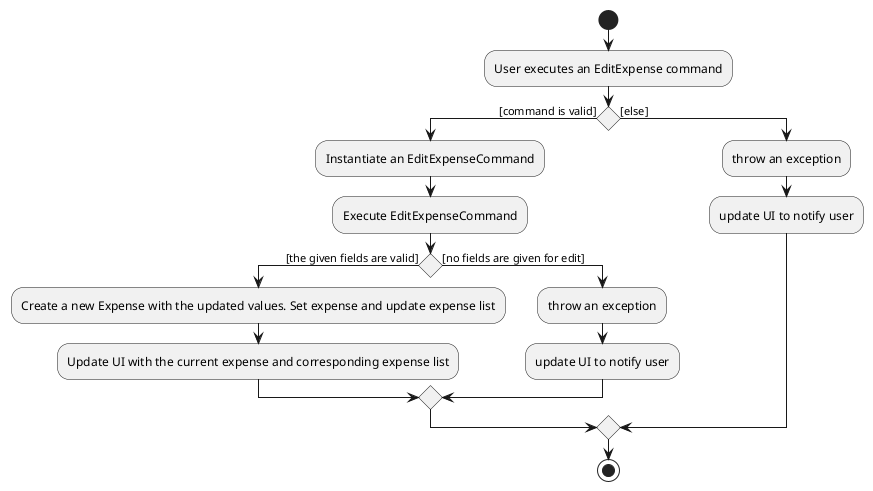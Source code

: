 @startuml
start
:User executes an EditExpense command;

'Since the beta syntax does not support placing the condition outside the
'diamond we place it as the true branch instead.

if () then ([command is valid])
    :Instantiate an EditExpenseCommand;
    :Execute EditExpenseCommand;
    if () then ([the given fields are valid])
        :Create a new Expense with the updated values. Set expense and update expense list;
        :Update UI with the current expense and corresponding expense list;
    else ([no fields are given for edit])
        :throw an exception;
        :update UI to notify user;
    endif
else ([else])
    :throw an exception;
    :update UI to notify user;
endif
stop
@enduml
